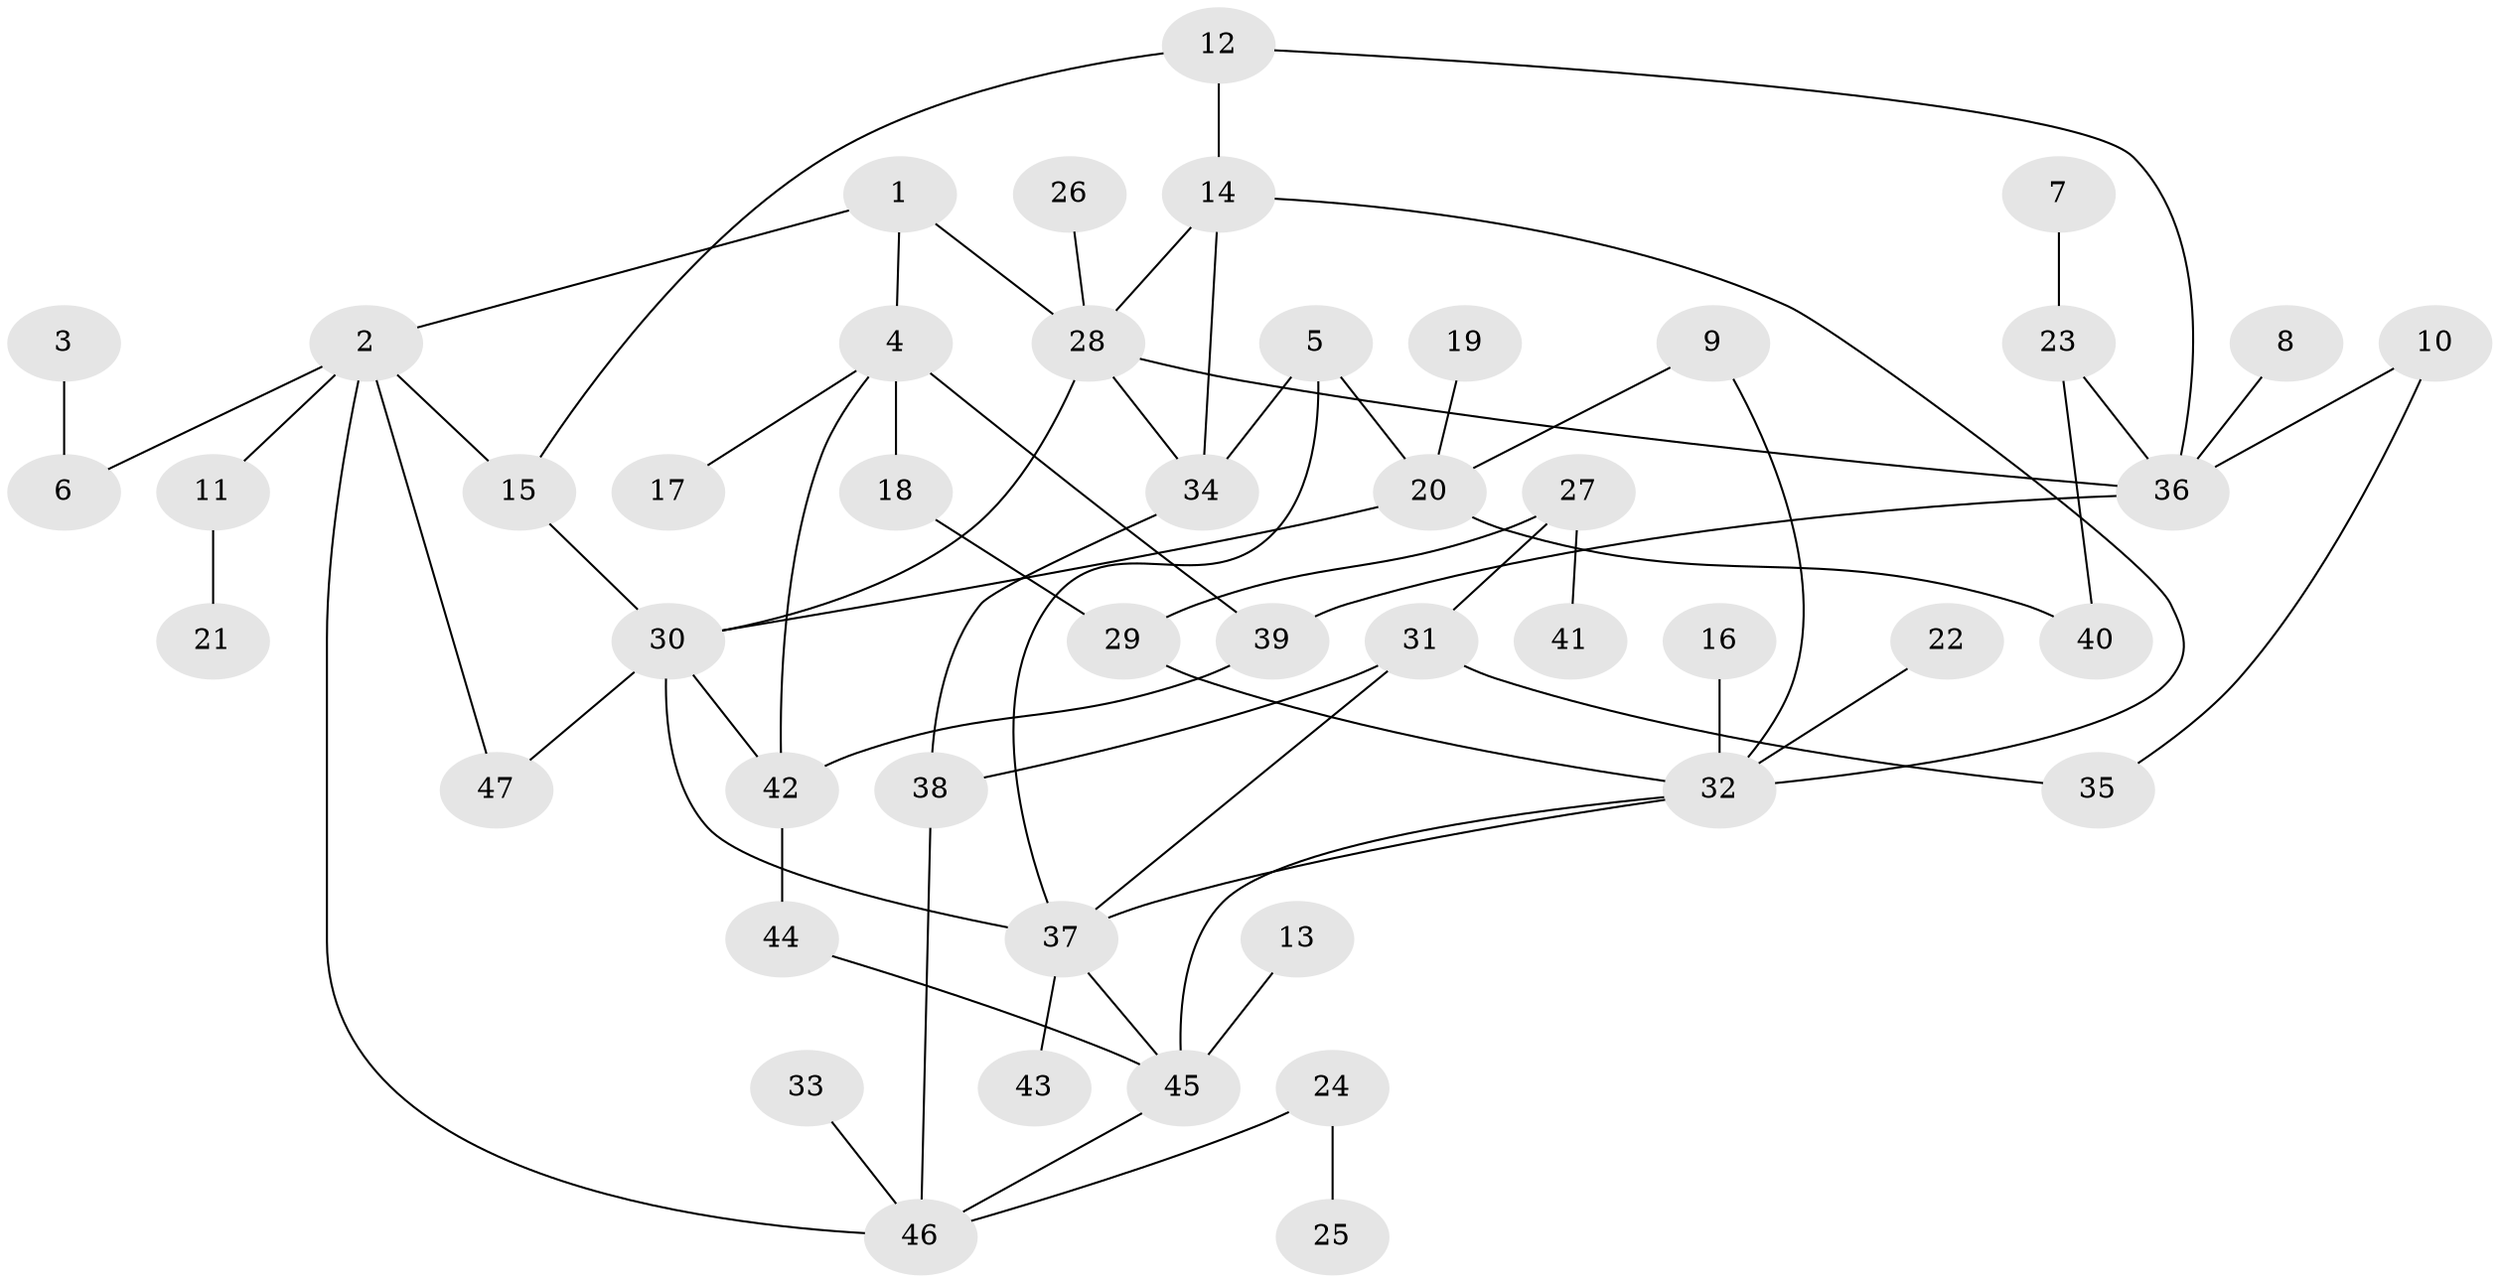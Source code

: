 // original degree distribution, {2: 0.3010752688172043, 6: 0.06451612903225806, 3: 0.21505376344086022, 5: 0.03225806451612903, 4: 0.0967741935483871, 1: 0.2903225806451613}
// Generated by graph-tools (version 1.1) at 2025/49/03/09/25 03:49:26]
// undirected, 47 vertices, 67 edges
graph export_dot {
graph [start="1"]
  node [color=gray90,style=filled];
  1;
  2;
  3;
  4;
  5;
  6;
  7;
  8;
  9;
  10;
  11;
  12;
  13;
  14;
  15;
  16;
  17;
  18;
  19;
  20;
  21;
  22;
  23;
  24;
  25;
  26;
  27;
  28;
  29;
  30;
  31;
  32;
  33;
  34;
  35;
  36;
  37;
  38;
  39;
  40;
  41;
  42;
  43;
  44;
  45;
  46;
  47;
  1 -- 2 [weight=1.0];
  1 -- 4 [weight=1.0];
  1 -- 28 [weight=2.0];
  2 -- 6 [weight=1.0];
  2 -- 11 [weight=1.0];
  2 -- 15 [weight=1.0];
  2 -- 46 [weight=1.0];
  2 -- 47 [weight=1.0];
  3 -- 6 [weight=1.0];
  4 -- 17 [weight=1.0];
  4 -- 18 [weight=1.0];
  4 -- 39 [weight=1.0];
  4 -- 42 [weight=1.0];
  5 -- 20 [weight=1.0];
  5 -- 34 [weight=1.0];
  5 -- 37 [weight=1.0];
  7 -- 23 [weight=1.0];
  8 -- 36 [weight=1.0];
  9 -- 20 [weight=1.0];
  9 -- 32 [weight=1.0];
  10 -- 35 [weight=1.0];
  10 -- 36 [weight=1.0];
  11 -- 21 [weight=1.0];
  12 -- 14 [weight=1.0];
  12 -- 15 [weight=1.0];
  12 -- 36 [weight=1.0];
  13 -- 45 [weight=1.0];
  14 -- 28 [weight=1.0];
  14 -- 32 [weight=1.0];
  14 -- 34 [weight=1.0];
  15 -- 30 [weight=1.0];
  16 -- 32 [weight=1.0];
  18 -- 29 [weight=1.0];
  19 -- 20 [weight=1.0];
  20 -- 30 [weight=1.0];
  20 -- 40 [weight=1.0];
  22 -- 32 [weight=1.0];
  23 -- 36 [weight=1.0];
  23 -- 40 [weight=1.0];
  24 -- 25 [weight=1.0];
  24 -- 46 [weight=1.0];
  26 -- 28 [weight=1.0];
  27 -- 29 [weight=1.0];
  27 -- 31 [weight=1.0];
  27 -- 41 [weight=1.0];
  28 -- 30 [weight=1.0];
  28 -- 34 [weight=1.0];
  28 -- 36 [weight=1.0];
  29 -- 32 [weight=1.0];
  30 -- 37 [weight=1.0];
  30 -- 42 [weight=1.0];
  30 -- 47 [weight=1.0];
  31 -- 35 [weight=1.0];
  31 -- 37 [weight=1.0];
  31 -- 38 [weight=1.0];
  32 -- 37 [weight=1.0];
  32 -- 45 [weight=1.0];
  33 -- 46 [weight=1.0];
  34 -- 38 [weight=1.0];
  36 -- 39 [weight=1.0];
  37 -- 43 [weight=1.0];
  37 -- 45 [weight=1.0];
  38 -- 46 [weight=1.0];
  39 -- 42 [weight=1.0];
  42 -- 44 [weight=1.0];
  44 -- 45 [weight=1.0];
  45 -- 46 [weight=1.0];
}
